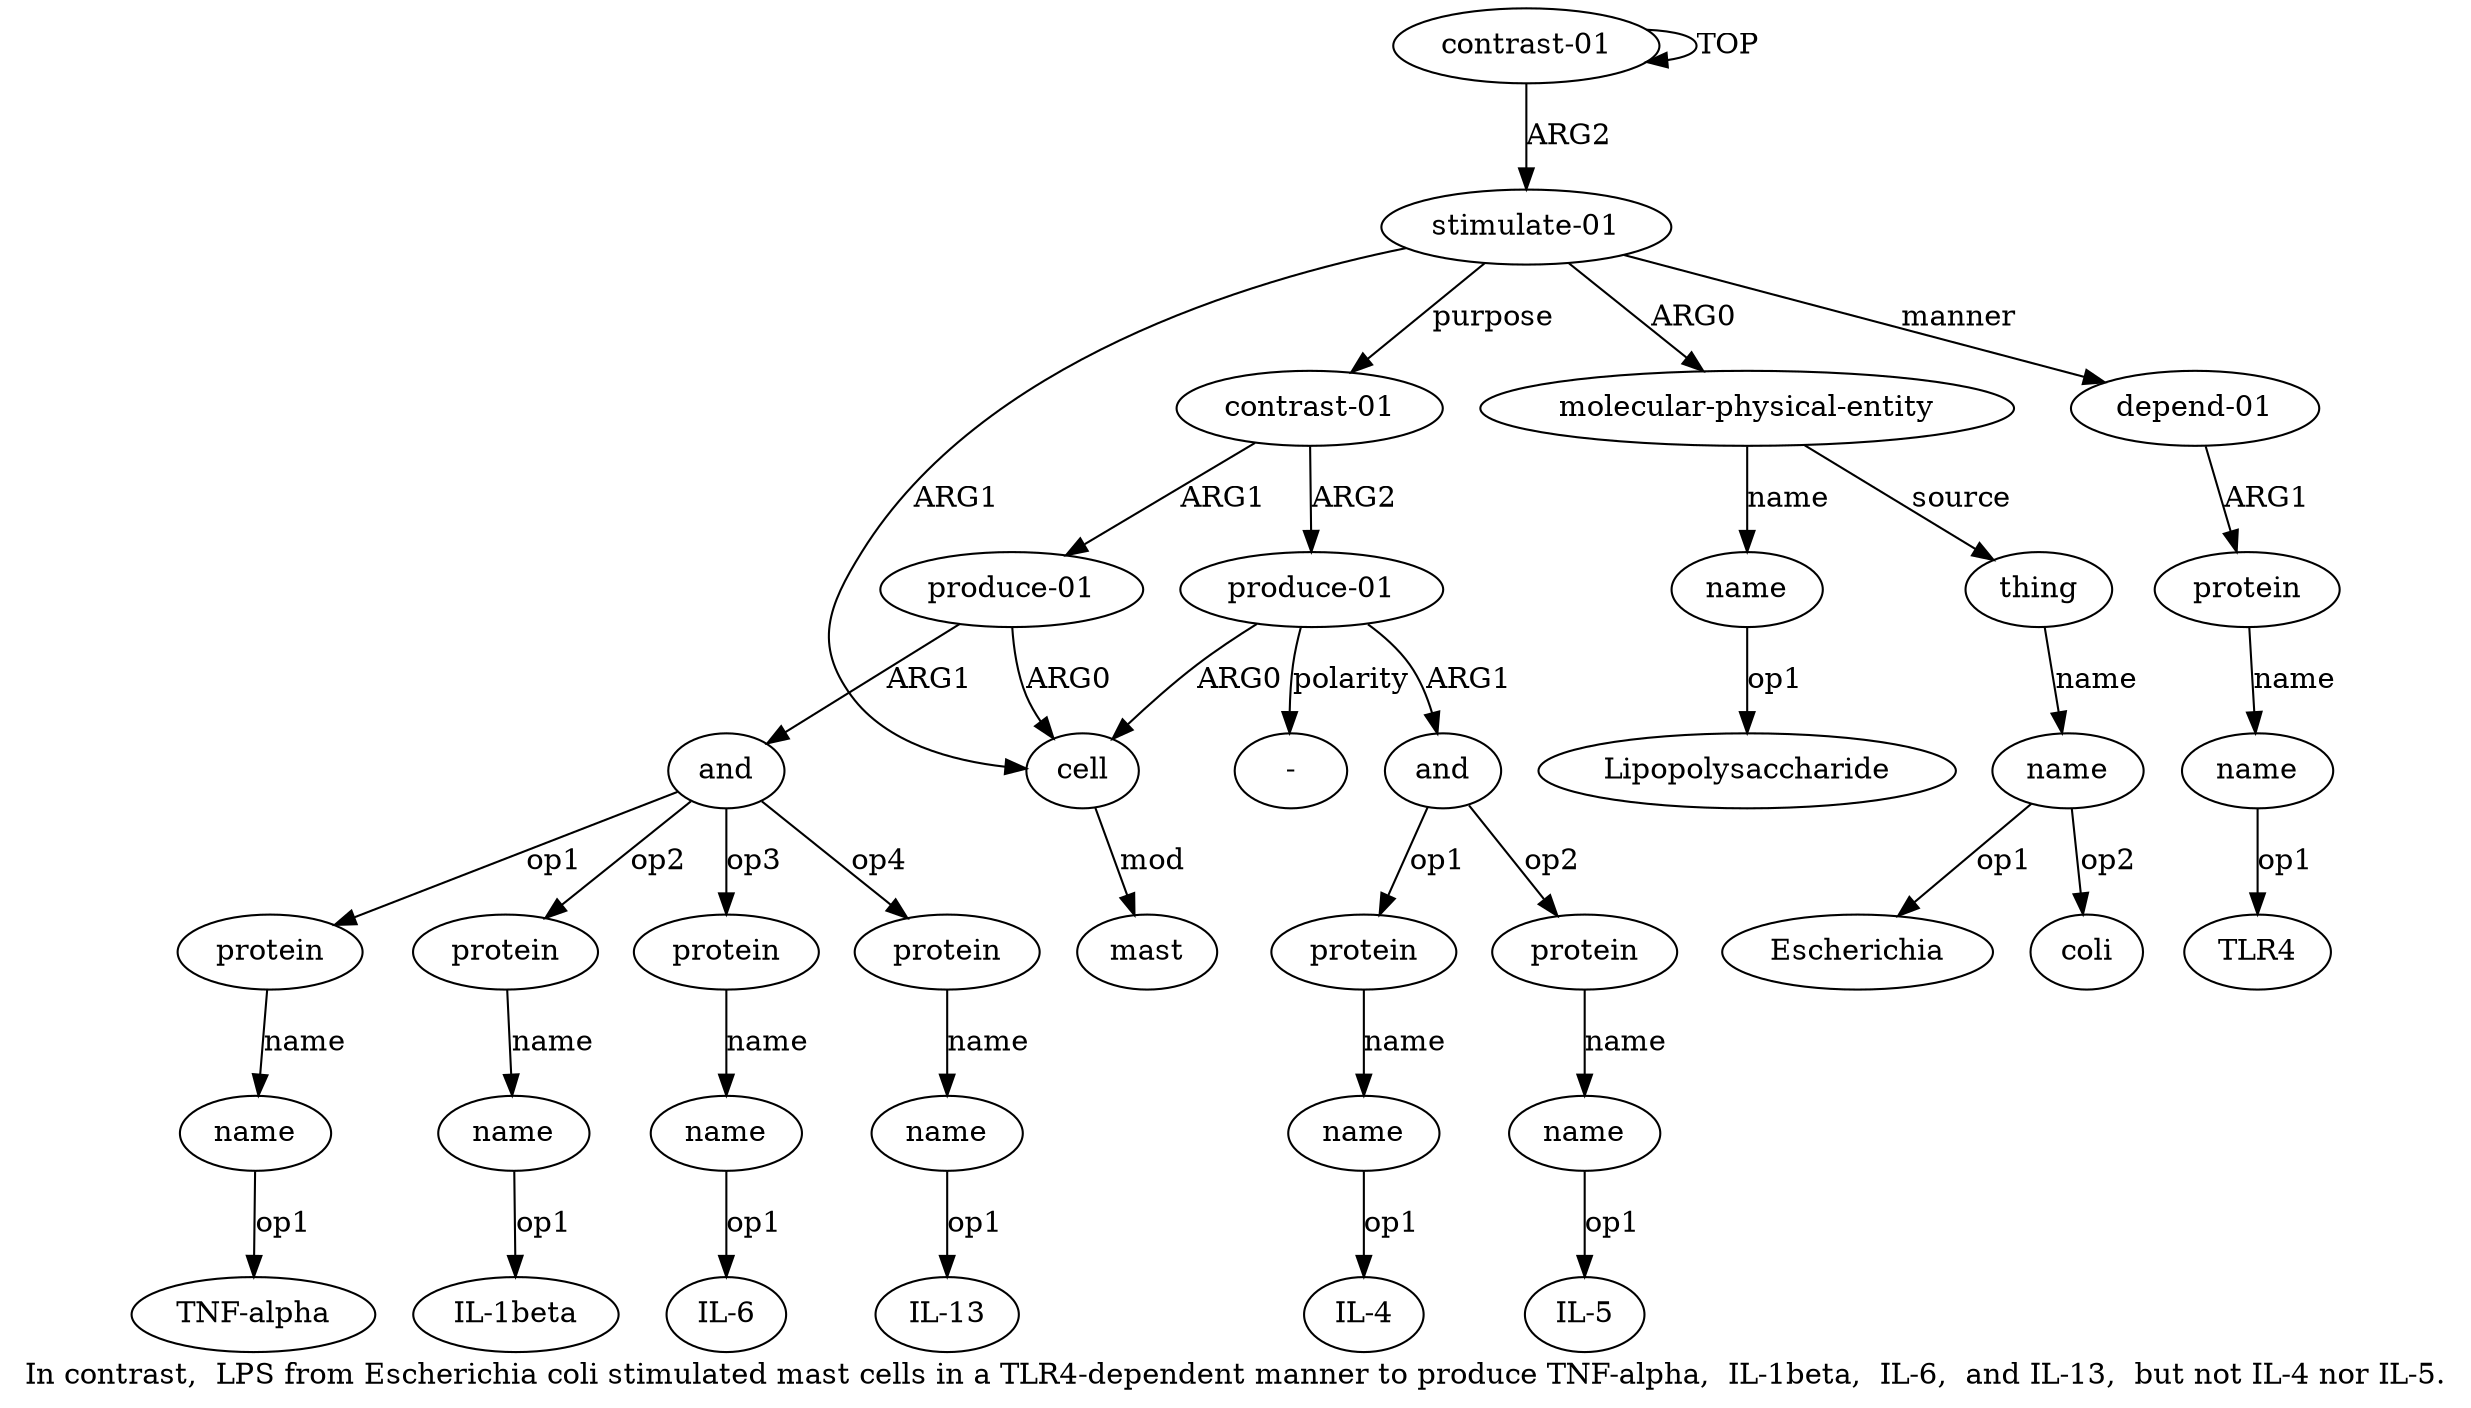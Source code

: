 digraph  {
	graph [label="In contrast,  LPS from Escherichia coli stimulated mast cells in a TLR4-dependent manner to produce TNF-alpha,  IL-1beta,  IL-6,  \
and IL-13,  but not IL-4 nor IL-5."];
	node [label="\N"];
	a20	 [color=black,
		gold_ind=20,
		gold_label=protein,
		label=protein,
		test_ind=20,
		test_label=protein];
	a21	 [color=black,
		gold_ind=21,
		gold_label=name,
		label=name,
		test_ind=21,
		test_label=name];
	a20 -> a21 [key=0,
	color=black,
	gold_label=name,
	label=name,
	test_label=name];
"a21 IL-13" [color=black,
	gold_ind=-1,
	gold_label="IL-13",
	label="IL-13",
	test_ind=-1,
	test_label="IL-13"];
a21 -> "a21 IL-13" [key=0,
color=black,
gold_label=op1,
label=op1,
test_label=op1];
a22 [color=black,
gold_ind=22,
gold_label="produce-01",
label="produce-01",
test_ind=22,
test_label="produce-01"];
a23 [color=black,
gold_ind=23,
gold_label=and,
label=and,
test_ind=23,
test_label=and];
a22 -> a23 [key=0,
color=black,
gold_label=ARG1,
label=ARG1,
test_label=ARG1];
a6 [color=black,
gold_ind=6,
gold_label=cell,
label=cell,
test_ind=6,
test_label=cell];
a22 -> a6 [key=0,
color=black,
gold_label=ARG0,
label=ARG0,
test_label=ARG0];
"a22 -" [color=black,
gold_ind=-1,
gold_label="-",
label="-",
test_ind=-1,
test_label="-"];
a22 -> "a22 -" [key=0,
color=black,
gold_label=polarity,
label=polarity,
test_label=polarity];
a24 [color=black,
gold_ind=24,
gold_label=protein,
label=protein,
test_ind=24,
test_label=protein];
a23 -> a24 [key=0,
color=black,
gold_label=op1,
label=op1,
test_label=op1];
a26 [color=black,
gold_ind=26,
gold_label=protein,
label=protein,
test_ind=26,
test_label=protein];
a23 -> a26 [key=0,
color=black,
gold_label=op2,
label=op2,
test_label=op2];
a25 [color=black,
gold_ind=25,
gold_label=name,
label=name,
test_ind=25,
test_label=name];
a24 -> a25 [key=0,
color=black,
gold_label=name,
label=name,
test_label=name];
"a25 IL-4" [color=black,
gold_ind=-1,
gold_label="IL-4",
label="IL-4",
test_ind=-1,
test_label="IL-4"];
a25 -> "a25 IL-4" [key=0,
color=black,
gold_label=op1,
label=op1,
test_label=op1];
a27 [color=black,
gold_ind=27,
gold_label=name,
label=name,
test_ind=27,
test_label=name];
a26 -> a27 [key=0,
color=black,
gold_label=name,
label=name,
test_label=name];
"a27 IL-5" [color=black,
gold_ind=-1,
gold_label="IL-5",
label="IL-5",
test_ind=-1,
test_label="IL-5"];
a27 -> "a27 IL-5" [key=0,
color=black,
gold_label=op1,
label=op1,
test_label=op1];
"a19 IL-6" [color=black,
gold_ind=-1,
gold_label="IL-6",
label="IL-6",
test_ind=-1,
test_label="IL-6"];
"a10 TLR4" [color=black,
gold_ind=-1,
gold_label=TLR4,
label=TLR4,
test_ind=-1,
test_label=TLR4];
"a3 Lipopolysaccharide" [color=black,
gold_ind=-1,
gold_label=Lipopolysaccharide,
label=Lipopolysaccharide,
test_ind=-1,
test_label=Lipopolysaccharide];
"a5 Escherichia" [color=black,
gold_ind=-1,
gold_label=Escherichia,
label=Escherichia,
test_ind=-1,
test_label=Escherichia];
a15 [color=black,
gold_ind=15,
gold_label=name,
label=name,
test_ind=15,
test_label=name];
"a15 TNF-alpha" [color=black,
gold_ind=-1,
gold_label="TNF-alpha",
label="TNF-alpha",
test_ind=-1,
test_label="TNF-alpha"];
a15 -> "a15 TNF-alpha" [key=0,
color=black,
gold_label=op1,
label=op1,
test_label=op1];
a14 [color=black,
gold_ind=14,
gold_label=protein,
label=protein,
test_ind=14,
test_label=protein];
a14 -> a15 [key=0,
color=black,
gold_label=name,
label=name,
test_label=name];
a17 [color=black,
gold_ind=17,
gold_label=name,
label=name,
test_ind=17,
test_label=name];
"a17 IL-1beta" [color=black,
gold_ind=-1,
gold_label="IL-1beta",
label="IL-1beta",
test_ind=-1,
test_label="IL-1beta"];
a17 -> "a17 IL-1beta" [key=0,
color=black,
gold_label=op1,
label=op1,
test_label=op1];
a16 [color=black,
gold_ind=16,
gold_label=protein,
label=protein,
test_ind=16,
test_label=protein];
a16 -> a17 [key=0,
color=black,
gold_label=name,
label=name,
test_label=name];
a11 [color=black,
gold_ind=11,
gold_label="contrast-01",
label="contrast-01",
test_ind=11,
test_label="contrast-01"];
a11 -> a22 [key=0,
color=black,
gold_label=ARG2,
label=ARG2,
test_label=ARG2];
a12 [color=black,
gold_ind=12,
gold_label="produce-01",
label="produce-01",
test_ind=12,
test_label="produce-01"];
a11 -> a12 [key=0,
color=black,
gold_label=ARG1,
label=ARG1,
test_label=ARG1];
a10 [color=black,
gold_ind=10,
gold_label=name,
label=name,
test_ind=10,
test_label=name];
a10 -> "a10 TLR4" [key=0,
color=black,
gold_label=op1,
label=op1,
test_label=op1];
a13 [color=black,
gold_ind=13,
gold_label=and,
label=and,
test_ind=13,
test_label=and];
a13 -> a20 [key=0,
color=black,
gold_label=op4,
label=op4,
test_label=op4];
a13 -> a14 [key=0,
color=black,
gold_label=op1,
label=op1,
test_label=op1];
a13 -> a16 [key=0,
color=black,
gold_label=op2,
label=op2,
test_label=op2];
a18 [color=black,
gold_ind=18,
gold_label=protein,
label=protein,
test_ind=18,
test_label=protein];
a13 -> a18 [key=0,
color=black,
gold_label=op3,
label=op3,
test_label=op3];
a12 -> a13 [key=0,
color=black,
gold_label=ARG1,
label=ARG1,
test_label=ARG1];
a12 -> a6 [key=0,
color=black,
gold_label=ARG0,
label=ARG0,
test_label=ARG0];
"a5 coli" [color=black,
gold_ind=-1,
gold_label=coli,
label=coli,
test_ind=-1,
test_label=coli];
a19 [color=black,
gold_ind=19,
gold_label=name,
label=name,
test_ind=19,
test_label=name];
a19 -> "a19 IL-6" [key=0,
color=black,
gold_label=op1,
label=op1,
test_label=op1];
a18 -> a19 [key=0,
color=black,
gold_label=name,
label=name,
test_label=name];
a1 [color=black,
gold_ind=1,
gold_label="stimulate-01",
label="stimulate-01",
test_ind=1,
test_label="stimulate-01"];
a1 -> a11 [key=0,
color=black,
gold_label=purpose,
label=purpose,
test_label=purpose];
a2 [color=black,
gold_ind=2,
gold_label="molecular-physical-entity",
label="molecular-physical-entity",
test_ind=2,
test_label="molecular-physical-entity"];
a1 -> a2 [key=0,
color=black,
gold_label=ARG0,
label=ARG0,
test_label=ARG0];
a1 -> a6 [key=0,
color=black,
gold_label=ARG1,
label=ARG1,
test_label=ARG1];
a8 [color=black,
gold_ind=8,
gold_label="depend-01",
label="depend-01",
test_ind=8,
test_label="depend-01"];
a1 -> a8 [key=0,
color=black,
gold_label=manner,
label=manner,
test_label=manner];
a0 [color=black,
gold_ind=0,
gold_label="contrast-01",
label="contrast-01",
test_ind=0,
test_label="contrast-01"];
a0 -> a1 [key=0,
color=black,
gold_label=ARG2,
label=ARG2,
test_label=ARG2];
a0 -> a0 [key=0,
color=black,
gold_label=TOP,
label=TOP,
test_label=TOP];
a3 [color=black,
gold_ind=3,
gold_label=name,
label=name,
test_ind=3,
test_label=name];
a3 -> "a3 Lipopolysaccharide" [key=0,
color=black,
gold_label=op1,
label=op1,
test_label=op1];
a2 -> a3 [key=0,
color=black,
gold_label=name,
label=name,
test_label=name];
a4 [color=black,
gold_ind=4,
gold_label=thing,
label=thing,
test_ind=4,
test_label=thing];
a2 -> a4 [key=0,
color=black,
gold_label=source,
label=source,
test_label=source];
a5 [color=black,
gold_ind=5,
gold_label=name,
label=name,
test_ind=5,
test_label=name];
a5 -> "a5 Escherichia" [key=0,
color=black,
gold_label=op1,
label=op1,
test_label=op1];
a5 -> "a5 coli" [key=0,
color=black,
gold_label=op2,
label=op2,
test_label=op2];
a4 -> a5 [key=0,
color=black,
gold_label=name,
label=name,
test_label=name];
a7 [color=black,
gold_ind=7,
gold_label=mast,
label=mast,
test_ind=7,
test_label=mast];
a6 -> a7 [key=0,
color=black,
gold_label=mod,
label=mod,
test_label=mod];
a9 [color=black,
gold_ind=9,
gold_label=protein,
label=protein,
test_ind=9,
test_label=protein];
a9 -> a10 [key=0,
color=black,
gold_label=name,
label=name,
test_label=name];
a8 -> a9 [key=0,
color=black,
gold_label=ARG1,
label=ARG1,
test_label=ARG1];
}
